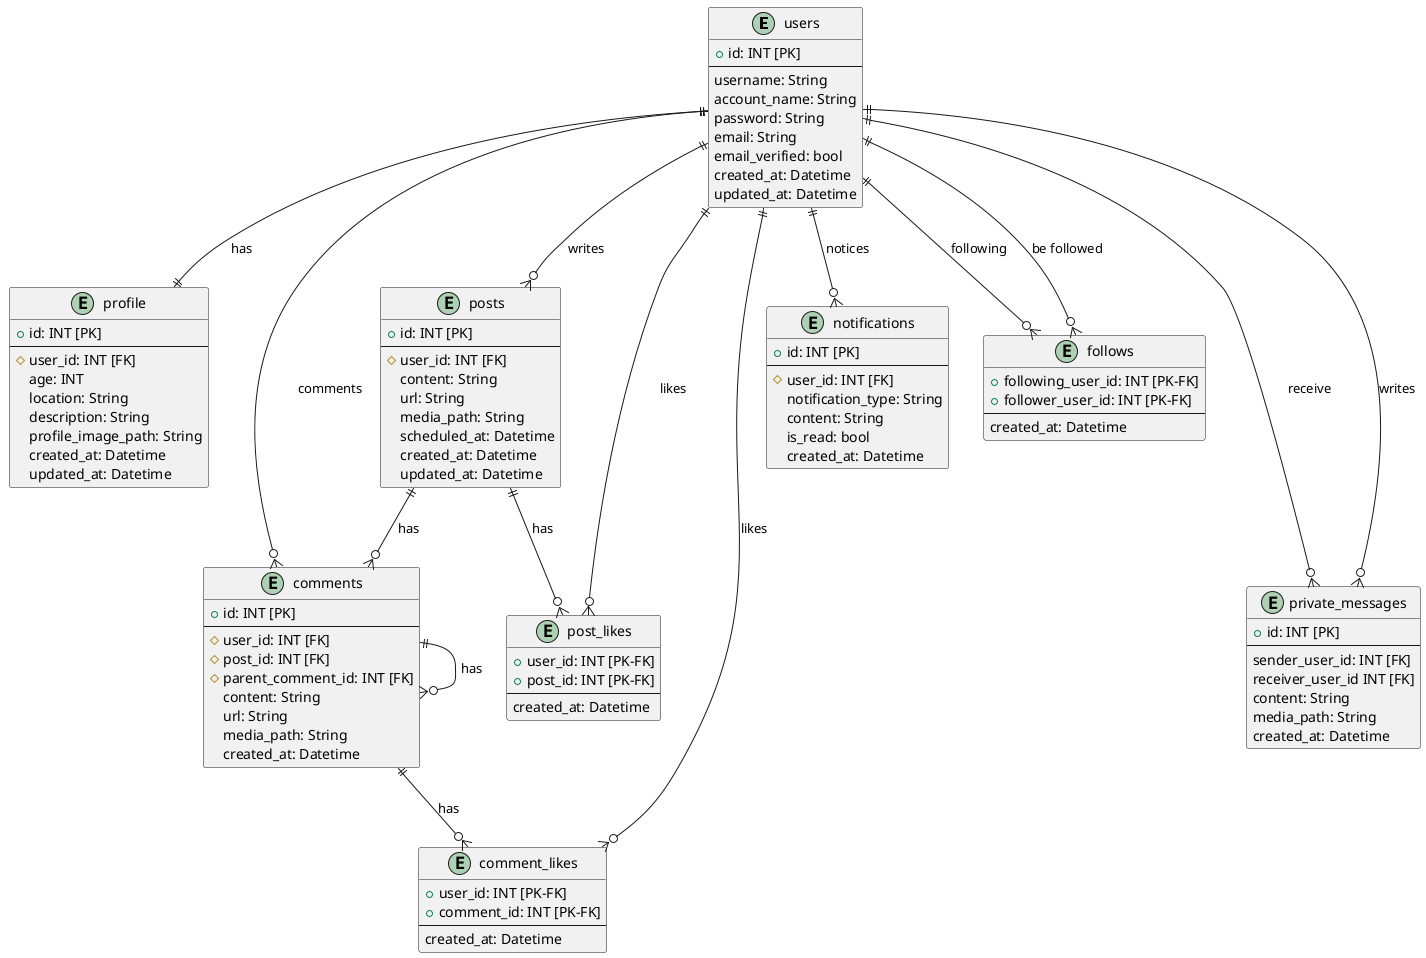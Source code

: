 @startuml er

Entity users{
    + id: INT [PK]
    --
    username: String
    account_name: String
    password: String
    email: String
    email_verified: bool
    created_at: Datetime
    updated_at: Datetime
}

Entity profile{
    + id: INT [PK]
    --
    # user_id: INT [FK]
    age: INT
    location: String
    description: String
    profile_image_path: String
    created_at: Datetime
    updated_at: Datetime
}

Entity posts{
    + id: INT [PK]
    --
    # user_id: INT [FK]
    content: String
    url: String
    media_path: String
    scheduled_at: Datetime
    created_at: Datetime
    updated_at: Datetime
}

Entity comments{
    + id: INT [PK]
    --
    # user_id: INT [FK]
    # post_id: INT [FK]
    # parent_comment_id: INT [FK]
    content: String
    url: String
    media_path: String
    created_at: Datetime
}

Entity post_likes{
    + user_id: INT [PK-FK]
    + post_id: INT [PK-FK]
    --
    created_at: Datetime
}

Entity comment_likes{
    + user_id: INT [PK-FK]
    + comment_id: INT [PK-FK]
    --
    created_at: Datetime
}

Entity notifications{
    + id: INT [PK]
    --
    # user_id: INT [FK]
    notification_type: String
    content: String
    is_read: bool
    created_at: Datetime
}

Entity follows{
    + following_user_id: INT [PK-FK]
    + follower_user_id: INT [PK-FK]
    --
    created_at: Datetime
}

Entity private_messages{
    + id: INT [PK]
    --
    sender_user_id: INT [FK]
    receiver_user_id INT [FK]
    content: String
    media_path: String
    created_at: Datetime
}


users ||--o{ posts: writes
users ||--o{ comments: comments
posts ||--o{ comments: has
posts ||--o{ post_likes: has
comments ||--o{ comment_likes: has
comments ||--o{ comments: has
users ||--o{ follows: following
users ||--o{ follows: be followed
users ||---o{ private_messages: writes
users ||---o{ private_messages: receive
users ||--o{ notifications: notices
users ||--o{ post_likes: likes
users ||--o{ comment_likes: likes
users ||--|| profile: has

@enduml